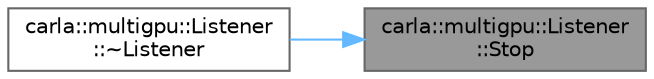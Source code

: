 digraph "carla::multigpu::Listener::Stop"
{
 // INTERACTIVE_SVG=YES
 // LATEX_PDF_SIZE
  bgcolor="transparent";
  edge [fontname=Helvetica,fontsize=10,labelfontname=Helvetica,labelfontsize=10];
  node [fontname=Helvetica,fontsize=10,shape=box,height=0.2,width=0.4];
  rankdir="RL";
  Node1 [id="Node000001",label="carla::multigpu::Listener\l::Stop",height=0.2,width=0.4,color="gray40", fillcolor="grey60", style="filled", fontcolor="black",tooltip=" "];
  Node1 -> Node2 [id="edge1_Node000001_Node000002",dir="back",color="steelblue1",style="solid",tooltip=" "];
  Node2 [id="Node000002",label="carla::multigpu::Listener\l::~Listener",height=0.2,width=0.4,color="grey40", fillcolor="white", style="filled",URL="$d8/d50/classcarla_1_1multigpu_1_1Listener.html#aba153af5aec13f95d681cad9b94bbcfc",tooltip=" "];
}
